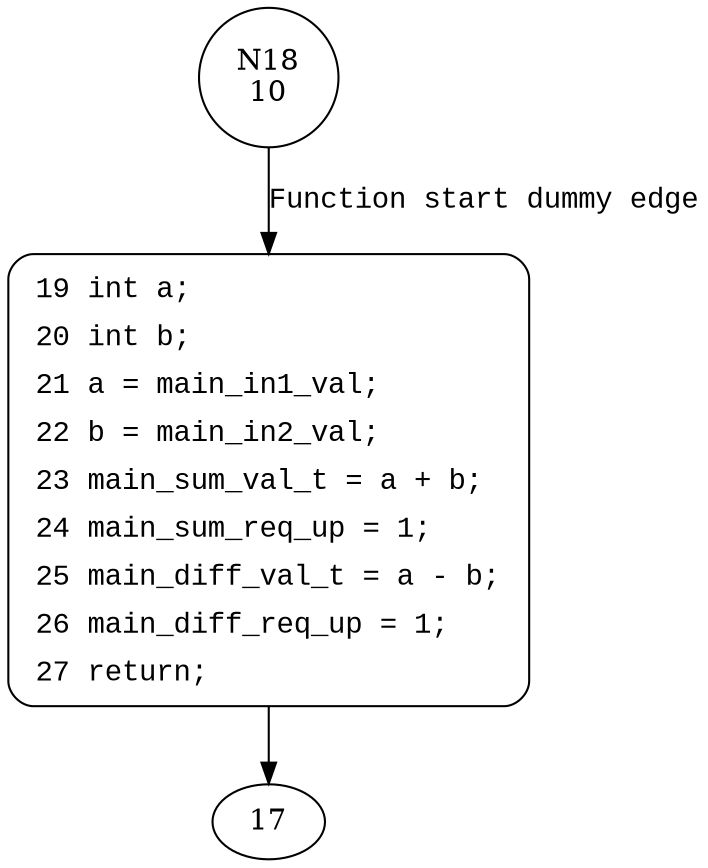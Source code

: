 digraph S1_addsub {
18 [shape="circle" label="N18\n10"]
19 [shape="circle" label="N19\n9"]
19 [style="filled,bold" penwidth="1" fillcolor="white" fontname="Courier New" shape="Mrecord" label=<<table border="0" cellborder="0" cellpadding="3" bgcolor="white"><tr><td align="right">19</td><td align="left">int a;</td></tr><tr><td align="right">20</td><td align="left">int b;</td></tr><tr><td align="right">21</td><td align="left">a = main_in1_val;</td></tr><tr><td align="right">22</td><td align="left">b = main_in2_val;</td></tr><tr><td align="right">23</td><td align="left">main_sum_val_t = a + b;</td></tr><tr><td align="right">24</td><td align="left">main_sum_req_up = 1;</td></tr><tr><td align="right">25</td><td align="left">main_diff_val_t = a - b;</td></tr><tr><td align="right">26</td><td align="left">main_diff_req_up = 1;</td></tr><tr><td align="right">27</td><td align="left">return;</td></tr></table>>]
19 -> 17[label=""]
18 -> 19 [label="Function start dummy edge" fontname="Courier New"]
}